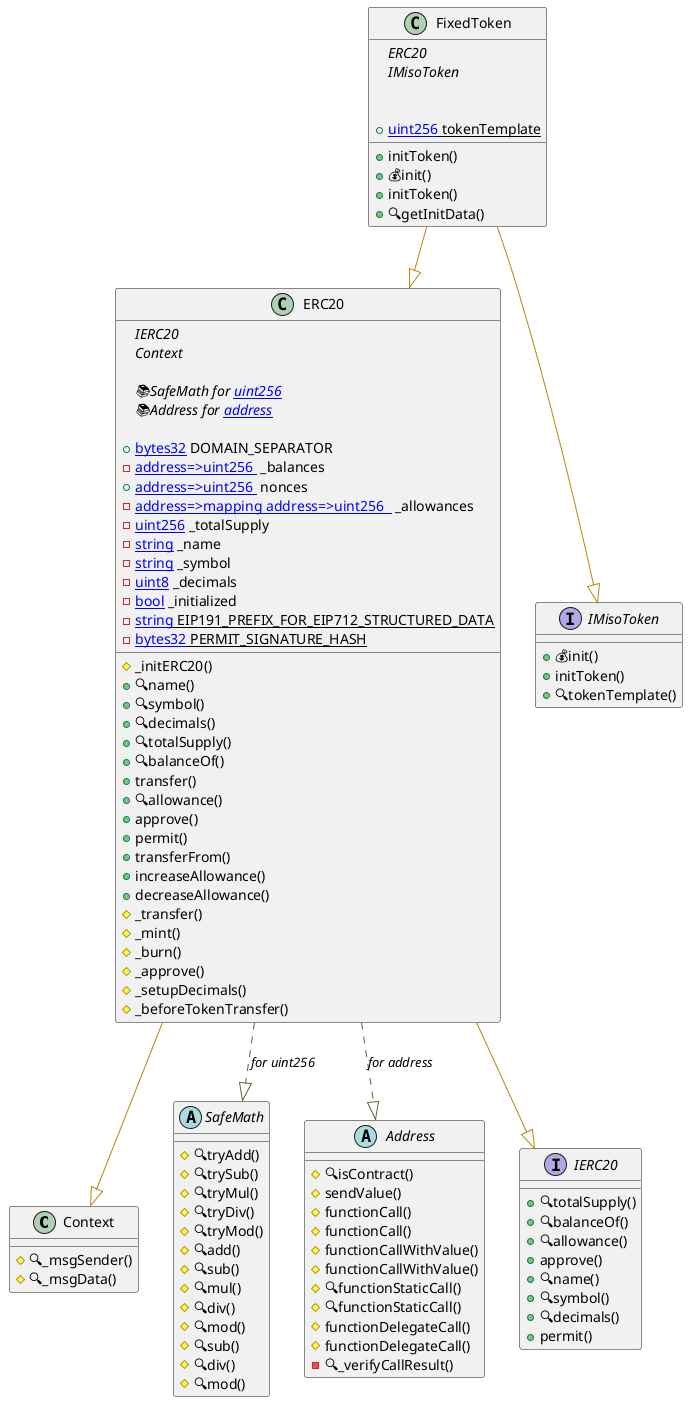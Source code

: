 @startuml
' -- options --



' -- classes --


class Context {
    ' -- inheritance --

    ' -- usingFor --

    ' -- vars --

    ' -- methods --
	#🔍_msgSender()
	#🔍_msgData()

}


abstract SafeMath {
    ' -- inheritance --

    ' -- usingFor --

    ' -- vars --

    ' -- methods --
	#🔍tryAdd()
	#🔍trySub()
	#🔍tryMul()
	#🔍tryDiv()
	#🔍tryMod()
	#🔍add()
	#🔍sub()
	#🔍mul()
	#🔍div()
	#🔍mod()
	#🔍sub()
	#🔍div()
	#🔍mod()

}


abstract Address {
    ' -- inheritance --

    ' -- usingFor --

    ' -- vars --

    ' -- methods --
	#🔍isContract()
	#sendValue()
	#functionCall()
	#functionCall()
	#functionCallWithValue()
	#functionCallWithValue()
	#🔍functionStaticCall()
	#🔍functionStaticCall()
	#functionDelegateCall()
	#functionDelegateCall()
	-🔍_verifyCallResult()

}


interface IERC20 {
    ' -- inheritance --

    ' -- usingFor --

    ' -- vars --

    ' -- methods --
	+🔍totalSupply()
	+🔍balanceOf()
	+🔍allowance()
	+approve()
	+🔍name()
	+🔍symbol()
	+🔍decimals()
	+permit()

}


class ERC20 {
    ' -- inheritance --
	{abstract}IERC20
	{abstract}Context

    ' -- usingFor --
	{abstract}📚SafeMath for [[uint256]]
	{abstract}📚Address for [[address]]

    ' -- vars --
	+[[bytes32]] DOMAIN_SEPARATOR
	-[[mapping address=>uint256 ]] _balances
	+[[mapping address=>uint256 ]] nonces
	-[[mapping address=>mapping address=>uint256  ]] _allowances
	-[[uint256]] _totalSupply
	-[[string]] _name
	-[[string]] _symbol
	-[[uint8]] _decimals
	-[[bool]] _initialized
	-{static}[[string]] EIP191_PREFIX_FOR_EIP712_STRUCTURED_DATA
	-{static}[[bytes32]] PERMIT_SIGNATURE_HASH

    ' -- methods --
	#_initERC20()
	+🔍name()
	+🔍symbol()
	+🔍decimals()
	+🔍totalSupply()
	+🔍balanceOf()
	+transfer()
	+🔍allowance()
	+approve()
	+permit()
	+transferFrom()
	+increaseAllowance()
	+decreaseAllowance()
	#_transfer()
	#_mint()
	#_burn()
	#_approve()
	#_setupDecimals()
	#_beforeTokenTransfer()

}


interface IMisoToken {
    ' -- inheritance --

    ' -- usingFor --

    ' -- vars --

    ' -- methods --
	+💰init()
	+initToken()
	+🔍tokenTemplate()

}


class FixedToken {
    ' -- inheritance --
	{abstract}ERC20
	{abstract}IMisoToken

    ' -- usingFor --

    ' -- vars --
	+{static}[[uint256]] tokenTemplate

    ' -- methods --
	+initToken()
	+💰init()
	+initToken()
	+🔍getInitData()

}
' -- inheritance / usingFor --
ERC20 --[#DarkGoldenRod]|> IERC20
ERC20 --[#DarkGoldenRod]|> Context
ERC20 ..[#DarkOliveGreen]|> SafeMath : //for uint256//
ERC20 ..[#DarkOliveGreen]|> Address : //for address//
FixedToken --[#DarkGoldenRod]|> ERC20
FixedToken --[#DarkGoldenRod]|> IMisoToken

@enduml